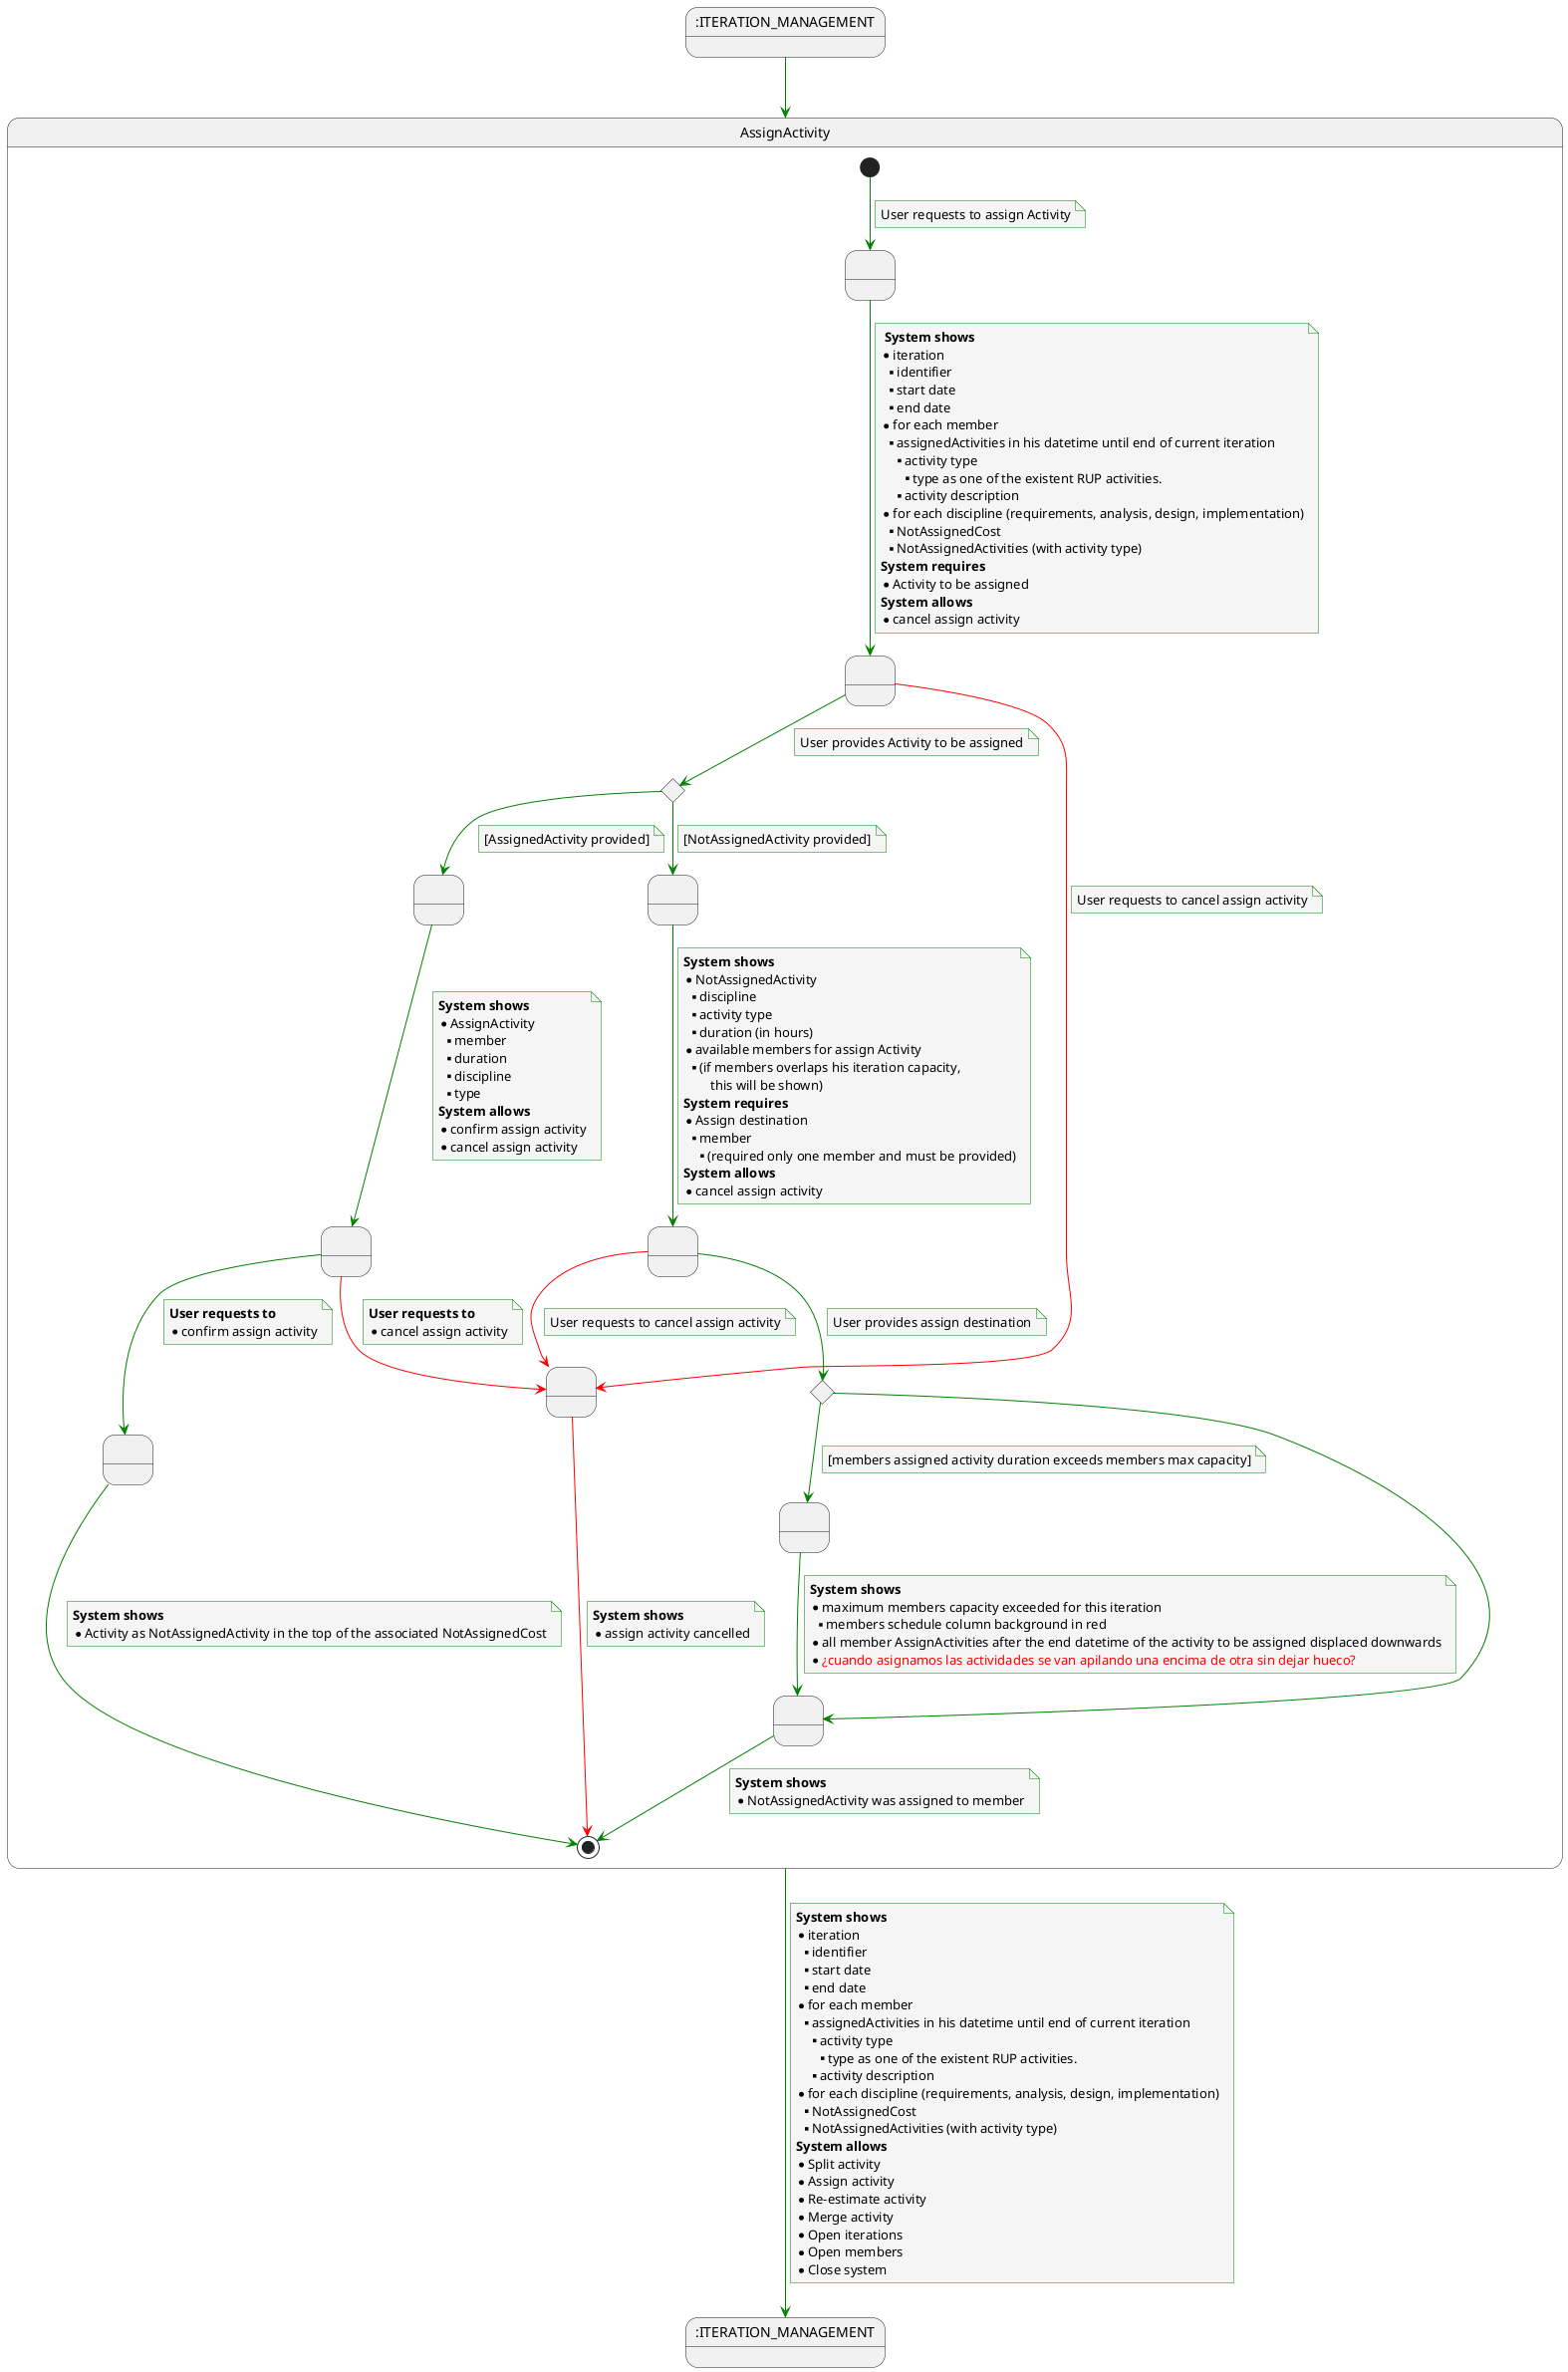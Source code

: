 @startuml

    skinparam {
        NoteBackgroundColor #whiteSmoke
        ArrowColor #green
        NoteBorderColor #green
    }

    state ITERATION_MANAGEMENT_START as ":ITERATION_MANAGEMENT"
    state ITERATION_MANAGEMENT_END as ":ITERATION_MANAGEMENT"

    ITERATION_MANAGEMENT_START -[#Green]-> AssignActivity

    state AssignActivity {
        state 1 as " "
        state 13 as " "
        state 14 as " "
        state 21 as " "
        state 22 as " "
        state 23 as " "
        state 24 as " "
        state 25 as " "
        state 26 as " "
        state 20 as " "
        state 2 <<choice>>
        state 15 <<choice>>


    [*] --> 1
    note on link
        User requests to assign Activity
    end note

    1 --> 13
    note on link
     <b>System shows</b>
    * iteration
    ** identifier
    ** start date
    ** end date
    * for each member
    **assignedActivities in his datetime until end of current iteration
    *** activity type
    **** type as one of the existent RUP activities.
    *** activity description
    * for each discipline (requirements, analysis, design, implementation)
    ** NotAssignedCost
    ** NotAssignedActivities (with activity type)
    <b>System requires</b>
    * Activity to be assigned
    <b>System allows</b>
    * cancel assign activity
    end note

    13 --> 2
    note on link
        User provides Activity to be assigned
    end note

    2 --> 23
    note on link
    [NotAssignedActivity provided]
    end note

    2 --> 24
    note on link
    [AssignedActivity provided]
    end note

    24 --> 25
    note on link
    <b>System shows</b>
    * AssignActivity
    ** member
    ** duration
    ** discipline
    ** type
    <b>System allows</b>
    * confirm assign activity
    * cancel assign activity
    end note


    13 -[#red]-> 20
    note on link
        User requests to cancel assign activity
    end note

    25 -[#red]-> 20
    note on link
    <b>User requests to</b>
    * cancel assign activity
    end note

    25 --> 26
    note on link
    <b>User requests to</b>
    * confirm assign activity
    end note

    26 --> [*]
    note on link
    <b>System shows</b>
    * Activity as NotAssignedActivity in the top of the associated NotAssignedCost
    end note


    23 --> 14
    note on link
    <b>System shows</b>
    * NotAssignedActivity
    ** discipline
    ** activity type
    ** duration (in hours)
    * available members for assign Activity
    ** (if members overlaps his iteration capacity,
            this will be shown)
    <b>System requires</b>
    * Assign destination
    ** member
    *** (required only one member and must be provided)
    <b>System allows</b>
    * cancel assign activity
    end note

    14 -down-> 15
    note on link
        User provides assign destination
    end note

    15 --> 21
    note on link
    [members assigned activity duration exceeds members max capacity]
    end note

    21 --> 22
    note on link
    <b>System shows</b>
    * maximum members capacity exceeded for this iteration
    ** members schedule column background in red
    * all member AssignActivities after the end datetime of the activity to be assigned displaced downwards
    * <color:red>¿cuando asignamos las actividades se van apilando una encima de otra sin dejar hueco?</color>
    end note

    14 -[#red]-> 20
    note on link
        User requests to cancel assign activity
    end note

    20 -[#red]-> [*]
    note on link
         <b>System shows</b>
         * assign activity cancelled
    end note


    15 --> 22


    22 --> [*]
    note on link
    <b>System shows</b>
    * NotAssignedActivity was assigned to member
     end note

}
     AssignActivity --> ITERATION_MANAGEMENT_END
     note on link
    <b>System shows</b>
    * iteration
    ** identifier
    ** start date
    ** end date
    * for each member
    **assignedActivities in his datetime until end of current iteration
    *** activity type
    **** type as one of the existent RUP activities.
    *** activity description
    * for each discipline (requirements, analysis, design, implementation)
    ** NotAssignedCost
    ** NotAssignedActivities (with activity type)
    <b>System allows</b>
    * Split activity
    * Assign activity
    * Re-estimate activity
    * Merge activity
    * Open iterations
    * Open members
    * Close system
     end note

@enduml
